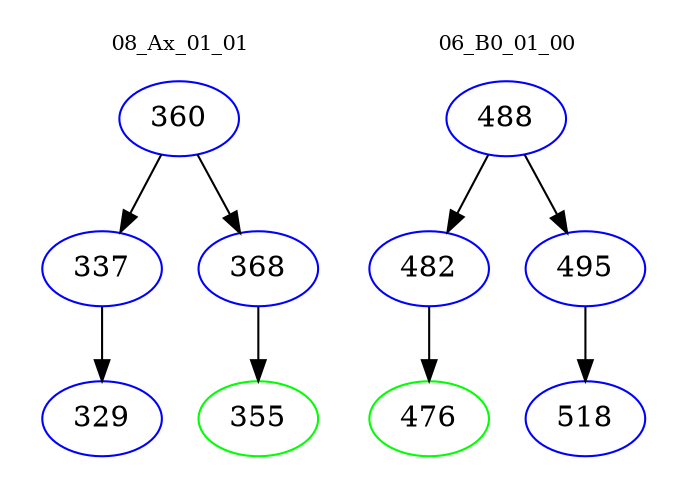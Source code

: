 digraph{
subgraph cluster_0 {
color = white
label = "08_Ax_01_01";
fontsize=10;
T0_360 [label="360", color="blue"]
T0_360 -> T0_337 [color="black"]
T0_337 [label="337", color="blue"]
T0_337 -> T0_329 [color="black"]
T0_329 [label="329", color="blue"]
T0_360 -> T0_368 [color="black"]
T0_368 [label="368", color="blue"]
T0_368 -> T0_355 [color="black"]
T0_355 [label="355", color="green"]
}
subgraph cluster_1 {
color = white
label = "06_B0_01_00";
fontsize=10;
T1_488 [label="488", color="blue"]
T1_488 -> T1_482 [color="black"]
T1_482 [label="482", color="blue"]
T1_482 -> T1_476 [color="black"]
T1_476 [label="476", color="green"]
T1_488 -> T1_495 [color="black"]
T1_495 [label="495", color="blue"]
T1_495 -> T1_518 [color="black"]
T1_518 [label="518", color="blue"]
}
}
